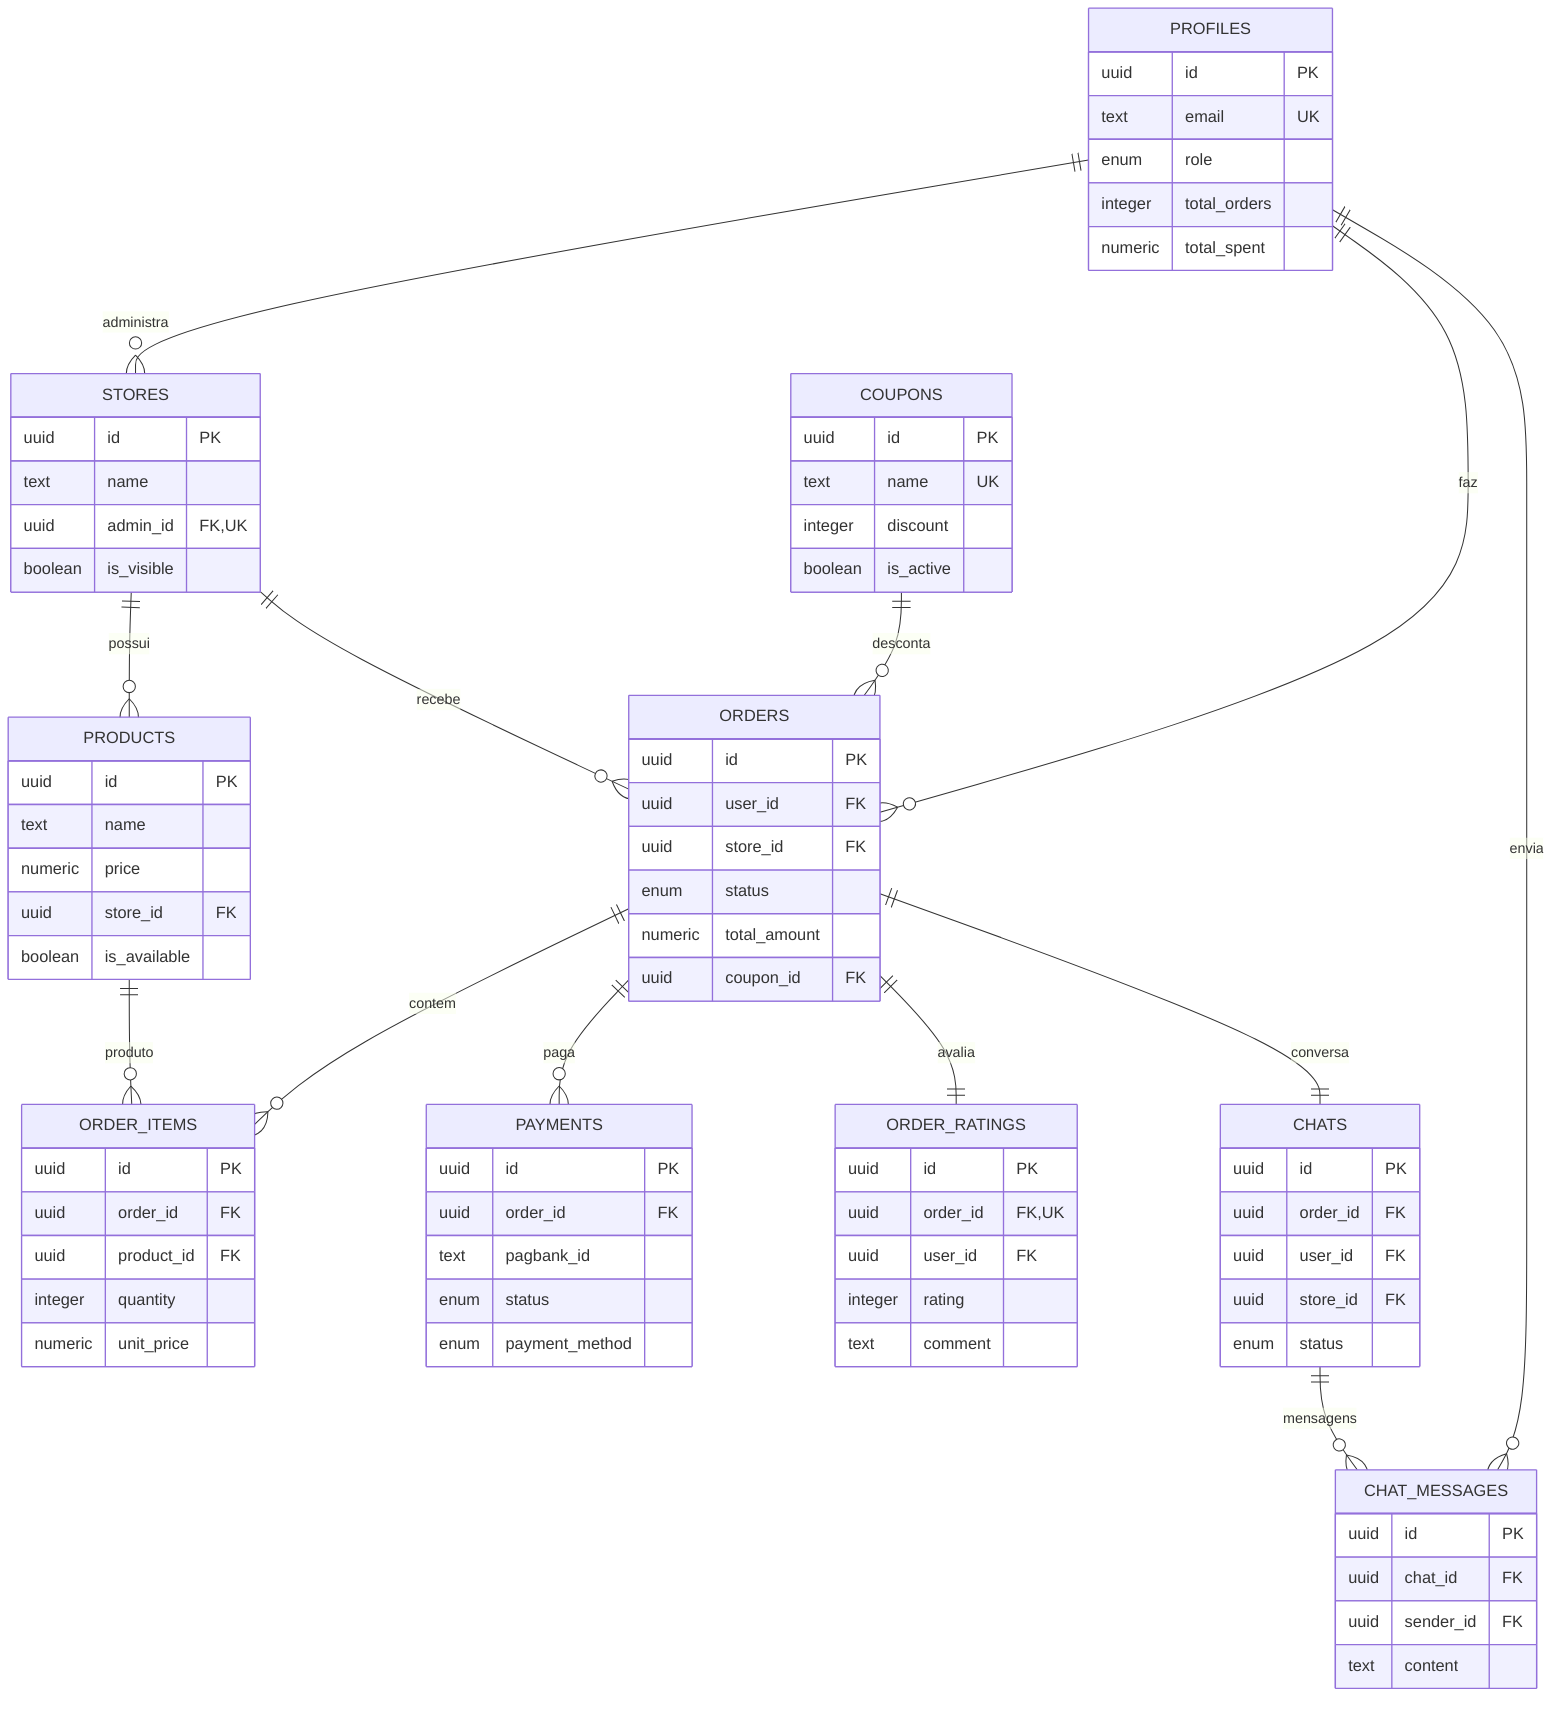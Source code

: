 erDiagram
    %% Entidades Core do Sistema
    PROFILES {
        uuid id PK
        text email UK
        enum role
        integer total_orders
        numeric total_spent
    }

    STORES {
        uuid id PK
        text name
        uuid admin_id FK,UK
        boolean is_visible
    }

    PRODUCTS {
        uuid id PK
        text name
        numeric price
        uuid store_id FK
        boolean is_available
    }

    ORDERS {
        uuid id PK
        uuid user_id FK
        uuid store_id FK
        enum status
        numeric total_amount
        uuid coupon_id FK
    }

    ORDER_ITEMS {
        uuid id PK
        uuid order_id FK
        uuid product_id FK
        integer quantity
        numeric unit_price
    }

    PAYMENTS {
        uuid id PK
        uuid order_id FK
        text pagbank_id
        enum status
        enum payment_method
    }

    CHATS {
        uuid id PK
        uuid order_id FK
        uuid user_id FK
        uuid store_id FK
        enum status
    }

    CHAT_MESSAGES {
        uuid id PK
        uuid chat_id FK
        uuid sender_id FK
        text content
    }

    ORDER_RATINGS {
        uuid id PK
        uuid order_id FK,UK
        uuid user_id FK
        integer rating
        text comment
    }

    COUPONS {
        uuid id PK
        text name UK
        integer discount
        boolean is_active
    }

    %% Relacionamentos Principais
    PROFILES ||--o{ STORES : "administra"
    STORES ||--o{ PRODUCTS : "possui"
    
    PROFILES ||--o{ ORDERS : "faz"
    STORES ||--o{ ORDERS : "recebe"
    COUPONS ||--o{ ORDERS : "desconta"
    
    ORDERS ||--o{ ORDER_ITEMS : "contem"
    PRODUCTS ||--o{ ORDER_ITEMS : "produto"
    
    ORDERS ||--o{ PAYMENTS : "paga"
    ORDERS ||--|| ORDER_RATINGS : "avalia"
    ORDERS ||--|| CHATS : "conversa"
    
    CHATS ||--o{ CHAT_MESSAGES : "mensagens"
    PROFILES ||--o{ CHAT_MESSAGES : "envia"